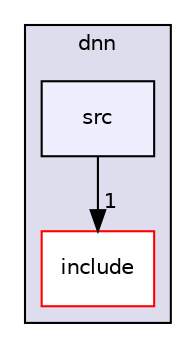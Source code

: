 digraph "NANA/modules/dnn/src" {
  compound=true
  node [ fontsize="10", fontname="Helvetica"];
  edge [ labelfontsize="10", labelfontname="Helvetica"];
  subgraph clusterdir_3301d753c8d3b9ca2a0c8cbcfadf8edc {
    graph [ bgcolor="#ddddee", pencolor="black", label="dnn" fontname="Helvetica", fontsize="10", URL="dir_3301d753c8d3b9ca2a0c8cbcfadf8edc.html"]
  dir_0413a7bf7db9bb93c2ea1ca9019c2d56 [shape=box label="include" fillcolor="white" style="filled" color="red" URL="dir_0413a7bf7db9bb93c2ea1ca9019c2d56.html"];
  dir_f2d14b06ee91d056285bc4375f58c50d [shape=box, label="src", style="filled", fillcolor="#eeeeff", pencolor="black", URL="dir_f2d14b06ee91d056285bc4375f58c50d.html"];
  }
  dir_f2d14b06ee91d056285bc4375f58c50d->dir_0413a7bf7db9bb93c2ea1ca9019c2d56 [headlabel="1", labeldistance=1.5 headhref="dir_000013_000011.html"];
}

